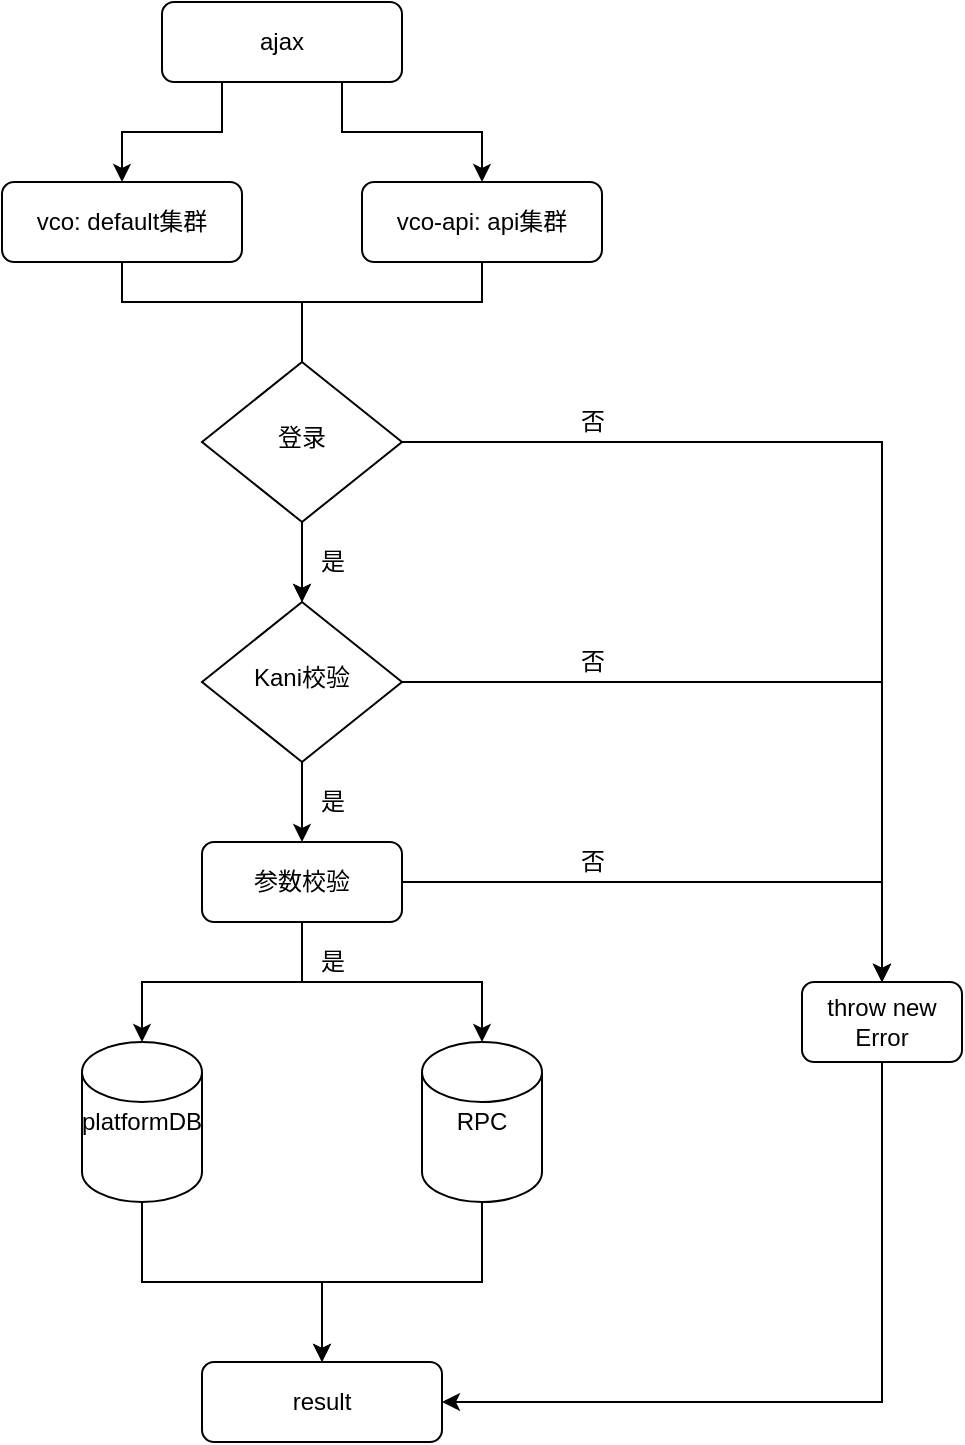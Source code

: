 <mxfile version="13.6.3" type="github">
  <diagram id="C5RBs43oDa-KdzZeNtuy" name="Page-1">
    <mxGraphModel dx="1106" dy="650" grid="1" gridSize="10" guides="1" tooltips="1" connect="1" arrows="1" fold="1" page="1" pageScale="1" pageWidth="827" pageHeight="1169" math="0" shadow="0">
      <root>
        <mxCell id="WIyWlLk6GJQsqaUBKTNV-0" />
        <mxCell id="WIyWlLk6GJQsqaUBKTNV-1" parent="WIyWlLk6GJQsqaUBKTNV-0" />
        <mxCell id="8e34_qeQLZp-JGHtPlMC-2" style="edgeStyle=orthogonalEdgeStyle;rounded=0;orthogonalLoop=1;jettySize=auto;html=1;exitX=0.25;exitY=1;exitDx=0;exitDy=0;entryX=0.5;entryY=0;entryDx=0;entryDy=0;" edge="1" parent="WIyWlLk6GJQsqaUBKTNV-1" source="WIyWlLk6GJQsqaUBKTNV-3" target="8e34_qeQLZp-JGHtPlMC-1">
          <mxGeometry relative="1" as="geometry" />
        </mxCell>
        <mxCell id="8e34_qeQLZp-JGHtPlMC-3" style="edgeStyle=orthogonalEdgeStyle;rounded=0;orthogonalLoop=1;jettySize=auto;html=1;exitX=0.75;exitY=1;exitDx=0;exitDy=0;entryX=0.5;entryY=0;entryDx=0;entryDy=0;" edge="1" parent="WIyWlLk6GJQsqaUBKTNV-1" source="WIyWlLk6GJQsqaUBKTNV-3" target="WIyWlLk6GJQsqaUBKTNV-7">
          <mxGeometry relative="1" as="geometry" />
        </mxCell>
        <mxCell id="WIyWlLk6GJQsqaUBKTNV-3" value="ajax" style="rounded=1;whiteSpace=wrap;html=1;fontSize=12;glass=0;strokeWidth=1;shadow=0;" parent="WIyWlLk6GJQsqaUBKTNV-1" vertex="1">
          <mxGeometry x="120" y="50" width="120" height="40" as="geometry" />
        </mxCell>
        <mxCell id="8e34_qeQLZp-JGHtPlMC-9" style="edgeStyle=orthogonalEdgeStyle;rounded=0;orthogonalLoop=1;jettySize=auto;html=1;exitX=0.5;exitY=1;exitDx=0;exitDy=0;entryX=0.5;entryY=0;entryDx=0;entryDy=0;" edge="1" parent="WIyWlLk6GJQsqaUBKTNV-1" source="WIyWlLk6GJQsqaUBKTNV-7" target="WIyWlLk6GJQsqaUBKTNV-10">
          <mxGeometry relative="1" as="geometry">
            <mxPoint x="190" y="280" as="targetPoint" />
            <Array as="points">
              <mxPoint x="280" y="200" />
              <mxPoint x="190" y="200" />
            </Array>
          </mxGeometry>
        </mxCell>
        <mxCell id="WIyWlLk6GJQsqaUBKTNV-7" value="vco-api: api集群" style="rounded=1;whiteSpace=wrap;html=1;fontSize=12;glass=0;strokeWidth=1;shadow=0;" parent="WIyWlLk6GJQsqaUBKTNV-1" vertex="1">
          <mxGeometry x="220" y="140" width="120" height="40" as="geometry" />
        </mxCell>
        <mxCell id="8e34_qeQLZp-JGHtPlMC-16" style="edgeStyle=orthogonalEdgeStyle;rounded=0;orthogonalLoop=1;jettySize=auto;html=1;entryX=0.5;entryY=0;entryDx=0;entryDy=0;" edge="1" parent="WIyWlLk6GJQsqaUBKTNV-1" source="WIyWlLk6GJQsqaUBKTNV-10" target="8e34_qeQLZp-JGHtPlMC-14">
          <mxGeometry relative="1" as="geometry" />
        </mxCell>
        <mxCell id="8e34_qeQLZp-JGHtPlMC-33" style="edgeStyle=orthogonalEdgeStyle;rounded=0;orthogonalLoop=1;jettySize=auto;html=1;exitX=0.5;exitY=1;exitDx=0;exitDy=0;" edge="1" parent="WIyWlLk6GJQsqaUBKTNV-1" source="WIyWlLk6GJQsqaUBKTNV-10" target="8e34_qeQLZp-JGHtPlMC-30">
          <mxGeometry relative="1" as="geometry" />
        </mxCell>
        <mxCell id="WIyWlLk6GJQsqaUBKTNV-10" value="Kani校验" style="rhombus;whiteSpace=wrap;html=1;shadow=0;fontFamily=Helvetica;fontSize=12;align=center;strokeWidth=1;spacing=6;spacingTop=-4;" parent="WIyWlLk6GJQsqaUBKTNV-1" vertex="1">
          <mxGeometry x="140" y="350" width="100" height="80" as="geometry" />
        </mxCell>
        <mxCell id="8e34_qeQLZp-JGHtPlMC-4" style="edgeStyle=orthogonalEdgeStyle;rounded=0;orthogonalLoop=1;jettySize=auto;html=1;exitX=0.5;exitY=1;exitDx=0;exitDy=0;entryX=0.5;entryY=0;entryDx=0;entryDy=0;" edge="1" parent="WIyWlLk6GJQsqaUBKTNV-1" source="8e34_qeQLZp-JGHtPlMC-1" target="WIyWlLk6GJQsqaUBKTNV-10">
          <mxGeometry relative="1" as="geometry">
            <Array as="points">
              <mxPoint x="100" y="200" />
              <mxPoint x="190" y="200" />
            </Array>
          </mxGeometry>
        </mxCell>
        <mxCell id="8e34_qeQLZp-JGHtPlMC-1" value="vco: default集群" style="rounded=1;whiteSpace=wrap;html=1;fontSize=12;glass=0;strokeWidth=1;shadow=0;" vertex="1" parent="WIyWlLk6GJQsqaUBKTNV-1">
          <mxGeometry x="40" y="140" width="120" height="40" as="geometry" />
        </mxCell>
        <mxCell id="8e34_qeQLZp-JGHtPlMC-6" style="edgeStyle=orthogonalEdgeStyle;rounded=0;orthogonalLoop=1;jettySize=auto;html=1;exitX=0.5;exitY=1;exitDx=0;exitDy=0;" edge="1" parent="WIyWlLk6GJQsqaUBKTNV-1" source="WIyWlLk6GJQsqaUBKTNV-10" target="WIyWlLk6GJQsqaUBKTNV-10">
          <mxGeometry relative="1" as="geometry" />
        </mxCell>
        <mxCell id="8e34_qeQLZp-JGHtPlMC-8" value="result" style="rounded=1;whiteSpace=wrap;html=1;" vertex="1" parent="WIyWlLk6GJQsqaUBKTNV-1">
          <mxGeometry x="140" y="730" width="120" height="40" as="geometry" />
        </mxCell>
        <mxCell id="8e34_qeQLZp-JGHtPlMC-12" value="否" style="text;html=1;align=center;verticalAlign=middle;resizable=0;points=[];autosize=1;" vertex="1" parent="WIyWlLk6GJQsqaUBKTNV-1">
          <mxGeometry x="320" y="370" width="30" height="20" as="geometry" />
        </mxCell>
        <mxCell id="8e34_qeQLZp-JGHtPlMC-17" style="edgeStyle=orthogonalEdgeStyle;rounded=0;orthogonalLoop=1;jettySize=auto;html=1;entryX=1;entryY=0.5;entryDx=0;entryDy=0;" edge="1" parent="WIyWlLk6GJQsqaUBKTNV-1" source="8e34_qeQLZp-JGHtPlMC-14" target="8e34_qeQLZp-JGHtPlMC-8">
          <mxGeometry relative="1" as="geometry">
            <mxPoint x="340" y="530" as="targetPoint" />
            <Array as="points">
              <mxPoint x="480" y="750" />
            </Array>
          </mxGeometry>
        </mxCell>
        <mxCell id="8e34_qeQLZp-JGHtPlMC-14" value="throw new Error" style="rounded=1;whiteSpace=wrap;html=1;" vertex="1" parent="WIyWlLk6GJQsqaUBKTNV-1">
          <mxGeometry x="440" y="540" width="80" height="40" as="geometry" />
        </mxCell>
        <mxCell id="8e34_qeQLZp-JGHtPlMC-27" style="edgeStyle=orthogonalEdgeStyle;rounded=0;orthogonalLoop=1;jettySize=auto;html=1;" edge="1" parent="WIyWlLk6GJQsqaUBKTNV-1" source="8e34_qeQLZp-JGHtPlMC-22" target="8e34_qeQLZp-JGHtPlMC-8">
          <mxGeometry relative="1" as="geometry">
            <Array as="points">
              <mxPoint x="110" y="690" />
              <mxPoint x="200" y="690" />
            </Array>
          </mxGeometry>
        </mxCell>
        <mxCell id="8e34_qeQLZp-JGHtPlMC-22" value="platformDB" style="shape=cylinder2;whiteSpace=wrap;html=1;boundedLbl=1;backgroundOutline=1;size=15;" vertex="1" parent="WIyWlLk6GJQsqaUBKTNV-1">
          <mxGeometry x="80" y="570" width="60" height="80" as="geometry" />
        </mxCell>
        <mxCell id="8e34_qeQLZp-JGHtPlMC-28" style="edgeStyle=orthogonalEdgeStyle;rounded=0;orthogonalLoop=1;jettySize=auto;html=1;" edge="1" parent="WIyWlLk6GJQsqaUBKTNV-1" source="8e34_qeQLZp-JGHtPlMC-24" target="8e34_qeQLZp-JGHtPlMC-8">
          <mxGeometry relative="1" as="geometry">
            <Array as="points">
              <mxPoint x="280" y="690" />
              <mxPoint x="200" y="690" />
            </Array>
          </mxGeometry>
        </mxCell>
        <mxCell id="8e34_qeQLZp-JGHtPlMC-24" value="RPC" style="shape=cylinder2;whiteSpace=wrap;html=1;boundedLbl=1;backgroundOutline=1;size=15;" vertex="1" parent="WIyWlLk6GJQsqaUBKTNV-1">
          <mxGeometry x="250" y="570" width="60" height="80" as="geometry" />
        </mxCell>
        <mxCell id="8e34_qeQLZp-JGHtPlMC-31" style="edgeStyle=orthogonalEdgeStyle;rounded=0;orthogonalLoop=1;jettySize=auto;html=1;entryX=0.5;entryY=0;entryDx=0;entryDy=0;" edge="1" parent="WIyWlLk6GJQsqaUBKTNV-1" source="8e34_qeQLZp-JGHtPlMC-30" target="8e34_qeQLZp-JGHtPlMC-14">
          <mxGeometry relative="1" as="geometry" />
        </mxCell>
        <mxCell id="8e34_qeQLZp-JGHtPlMC-35" style="edgeStyle=orthogonalEdgeStyle;rounded=0;orthogonalLoop=1;jettySize=auto;html=1;" edge="1" parent="WIyWlLk6GJQsqaUBKTNV-1" source="8e34_qeQLZp-JGHtPlMC-30" target="8e34_qeQLZp-JGHtPlMC-22">
          <mxGeometry relative="1" as="geometry" />
        </mxCell>
        <mxCell id="8e34_qeQLZp-JGHtPlMC-36" style="edgeStyle=orthogonalEdgeStyle;rounded=0;orthogonalLoop=1;jettySize=auto;html=1;exitX=0.5;exitY=1;exitDx=0;exitDy=0;" edge="1" parent="WIyWlLk6GJQsqaUBKTNV-1" source="8e34_qeQLZp-JGHtPlMC-30" target="8e34_qeQLZp-JGHtPlMC-24">
          <mxGeometry relative="1" as="geometry" />
        </mxCell>
        <mxCell id="8e34_qeQLZp-JGHtPlMC-30" value="参数校验" style="rounded=1;whiteSpace=wrap;html=1;" vertex="1" parent="WIyWlLk6GJQsqaUBKTNV-1">
          <mxGeometry x="140" y="470" width="100" height="40" as="geometry" />
        </mxCell>
        <mxCell id="8e34_qeQLZp-JGHtPlMC-32" value="否" style="text;html=1;align=center;verticalAlign=middle;resizable=0;points=[];autosize=1;" vertex="1" parent="WIyWlLk6GJQsqaUBKTNV-1">
          <mxGeometry x="320" y="470" width="30" height="20" as="geometry" />
        </mxCell>
        <mxCell id="8e34_qeQLZp-JGHtPlMC-38" value="是" style="text;html=1;align=center;verticalAlign=middle;resizable=0;points=[];autosize=1;" vertex="1" parent="WIyWlLk6GJQsqaUBKTNV-1">
          <mxGeometry x="190" y="520" width="30" height="20" as="geometry" />
        </mxCell>
        <mxCell id="8e34_qeQLZp-JGHtPlMC-39" value="是" style="text;html=1;align=center;verticalAlign=middle;resizable=0;points=[];autosize=1;" vertex="1" parent="WIyWlLk6GJQsqaUBKTNV-1">
          <mxGeometry x="190" y="440" width="30" height="20" as="geometry" />
        </mxCell>
        <mxCell id="8e34_qeQLZp-JGHtPlMC-42" style="edgeStyle=orthogonalEdgeStyle;rounded=0;orthogonalLoop=1;jettySize=auto;html=1;" edge="1" parent="WIyWlLk6GJQsqaUBKTNV-1" source="8e34_qeQLZp-JGHtPlMC-41" target="8e34_qeQLZp-JGHtPlMC-14">
          <mxGeometry relative="1" as="geometry" />
        </mxCell>
        <mxCell id="8e34_qeQLZp-JGHtPlMC-41" value="登录" style="rhombus;whiteSpace=wrap;html=1;shadow=0;fontFamily=Helvetica;fontSize=12;align=center;strokeWidth=1;spacing=6;spacingTop=-4;" vertex="1" parent="WIyWlLk6GJQsqaUBKTNV-1">
          <mxGeometry x="140" y="230" width="100" height="80" as="geometry" />
        </mxCell>
        <mxCell id="8e34_qeQLZp-JGHtPlMC-43" value="否" style="text;html=1;align=center;verticalAlign=middle;resizable=0;points=[];autosize=1;" vertex="1" parent="WIyWlLk6GJQsqaUBKTNV-1">
          <mxGeometry x="320" y="250" width="30" height="20" as="geometry" />
        </mxCell>
        <mxCell id="8e34_qeQLZp-JGHtPlMC-44" value="是" style="text;html=1;align=center;verticalAlign=middle;resizable=0;points=[];autosize=1;" vertex="1" parent="WIyWlLk6GJQsqaUBKTNV-1">
          <mxGeometry x="190" y="320" width="30" height="20" as="geometry" />
        </mxCell>
      </root>
    </mxGraphModel>
  </diagram>
</mxfile>
